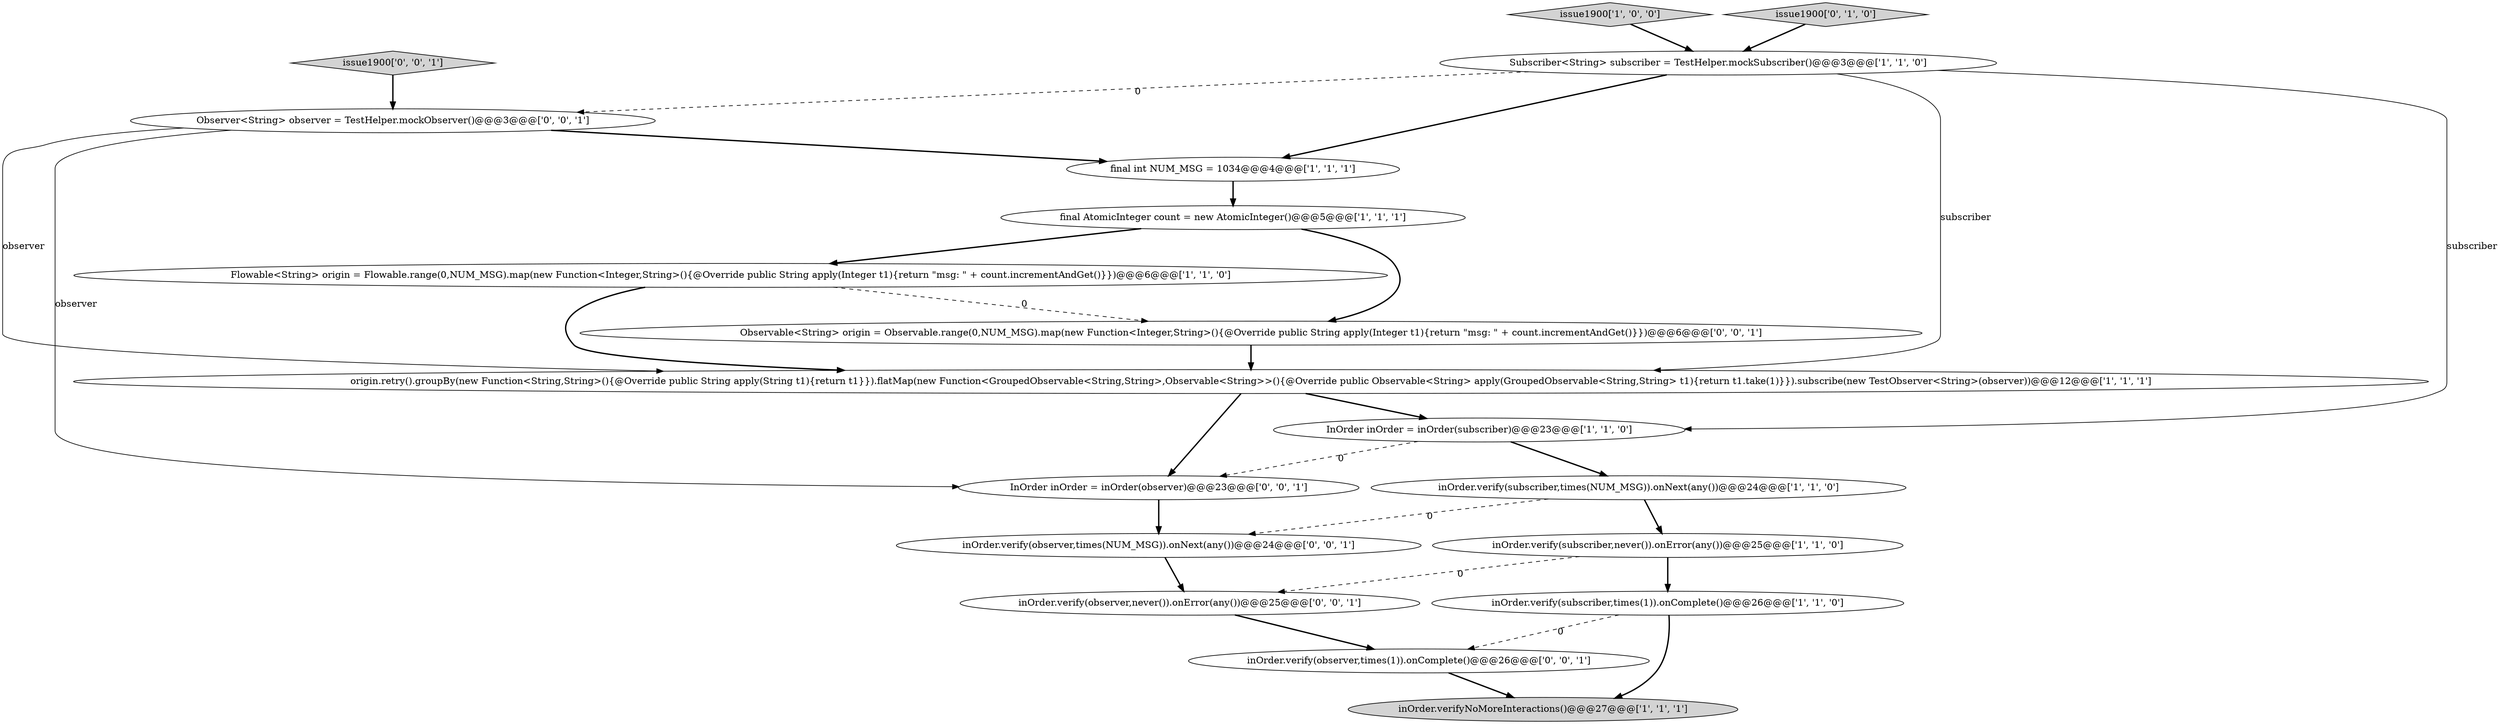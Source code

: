 digraph {
0 [style = filled, label = "final AtomicInteger count = new AtomicInteger()@@@5@@@['1', '1', '1']", fillcolor = white, shape = ellipse image = "AAA0AAABBB1BBB"];
16 [style = filled, label = "InOrder inOrder = inOrder(observer)@@@23@@@['0', '0', '1']", fillcolor = white, shape = ellipse image = "AAA0AAABBB3BBB"];
7 [style = filled, label = "origin.retry().groupBy(new Function<String,String>(){@Override public String apply(String t1){return t1}}).flatMap(new Function<GroupedObservable<String,String>,Observable<String>>(){@Override public Observable<String> apply(GroupedObservable<String,String> t1){return t1.take(1)}}).subscribe(new TestObserver<String>(observer))@@@12@@@['1', '1', '1']", fillcolor = white, shape = ellipse image = "AAA0AAABBB1BBB"];
2 [style = filled, label = "inOrder.verifyNoMoreInteractions()@@@27@@@['1', '1', '1']", fillcolor = lightgray, shape = ellipse image = "AAA0AAABBB1BBB"];
12 [style = filled, label = "issue1900['0', '0', '1']", fillcolor = lightgray, shape = diamond image = "AAA0AAABBB3BBB"];
9 [style = filled, label = "inOrder.verify(subscriber,never()).onError(any())@@@25@@@['1', '1', '0']", fillcolor = white, shape = ellipse image = "AAA0AAABBB1BBB"];
4 [style = filled, label = "inOrder.verify(subscriber,times(NUM_MSG)).onNext(any())@@@24@@@['1', '1', '0']", fillcolor = white, shape = ellipse image = "AAA0AAABBB1BBB"];
6 [style = filled, label = "issue1900['1', '0', '0']", fillcolor = lightgray, shape = diamond image = "AAA0AAABBB1BBB"];
18 [style = filled, label = "inOrder.verify(observer,never()).onError(any())@@@25@@@['0', '0', '1']", fillcolor = white, shape = ellipse image = "AAA0AAABBB3BBB"];
17 [style = filled, label = "Observer<String> observer = TestHelper.mockObserver()@@@3@@@['0', '0', '1']", fillcolor = white, shape = ellipse image = "AAA0AAABBB3BBB"];
1 [style = filled, label = "InOrder inOrder = inOrder(subscriber)@@@23@@@['1', '1', '0']", fillcolor = white, shape = ellipse image = "AAA0AAABBB1BBB"];
13 [style = filled, label = "inOrder.verify(observer,times(1)).onComplete()@@@26@@@['0', '0', '1']", fillcolor = white, shape = ellipse image = "AAA0AAABBB3BBB"];
10 [style = filled, label = "final int NUM_MSG = 1034@@@4@@@['1', '1', '1']", fillcolor = white, shape = ellipse image = "AAA0AAABBB1BBB"];
3 [style = filled, label = "Subscriber<String> subscriber = TestHelper.mockSubscriber()@@@3@@@['1', '1', '0']", fillcolor = white, shape = ellipse image = "AAA0AAABBB1BBB"];
15 [style = filled, label = "Observable<String> origin = Observable.range(0,NUM_MSG).map(new Function<Integer,String>(){@Override public String apply(Integer t1){return \"msg: \" + count.incrementAndGet()}})@@@6@@@['0', '0', '1']", fillcolor = white, shape = ellipse image = "AAA0AAABBB3BBB"];
11 [style = filled, label = "issue1900['0', '1', '0']", fillcolor = lightgray, shape = diamond image = "AAA0AAABBB2BBB"];
14 [style = filled, label = "inOrder.verify(observer,times(NUM_MSG)).onNext(any())@@@24@@@['0', '0', '1']", fillcolor = white, shape = ellipse image = "AAA0AAABBB3BBB"];
8 [style = filled, label = "Flowable<String> origin = Flowable.range(0,NUM_MSG).map(new Function<Integer,String>(){@Override public String apply(Integer t1){return \"msg: \" + count.incrementAndGet()}})@@@6@@@['1', '1', '0']", fillcolor = white, shape = ellipse image = "AAA0AAABBB1BBB"];
5 [style = filled, label = "inOrder.verify(subscriber,times(1)).onComplete()@@@26@@@['1', '1', '0']", fillcolor = white, shape = ellipse image = "AAA0AAABBB1BBB"];
5->13 [style = dashed, label="0"];
4->9 [style = bold, label=""];
6->3 [style = bold, label=""];
17->10 [style = bold, label=""];
1->4 [style = bold, label=""];
7->1 [style = bold, label=""];
3->17 [style = dashed, label="0"];
15->7 [style = bold, label=""];
17->16 [style = solid, label="observer"];
9->18 [style = dashed, label="0"];
8->15 [style = dashed, label="0"];
12->17 [style = bold, label=""];
0->15 [style = bold, label=""];
8->7 [style = bold, label=""];
17->7 [style = solid, label="observer"];
3->10 [style = bold, label=""];
5->2 [style = bold, label=""];
11->3 [style = bold, label=""];
1->16 [style = dashed, label="0"];
10->0 [style = bold, label=""];
7->16 [style = bold, label=""];
0->8 [style = bold, label=""];
13->2 [style = bold, label=""];
18->13 [style = bold, label=""];
9->5 [style = bold, label=""];
16->14 [style = bold, label=""];
14->18 [style = bold, label=""];
4->14 [style = dashed, label="0"];
3->1 [style = solid, label="subscriber"];
3->7 [style = solid, label="subscriber"];
}
